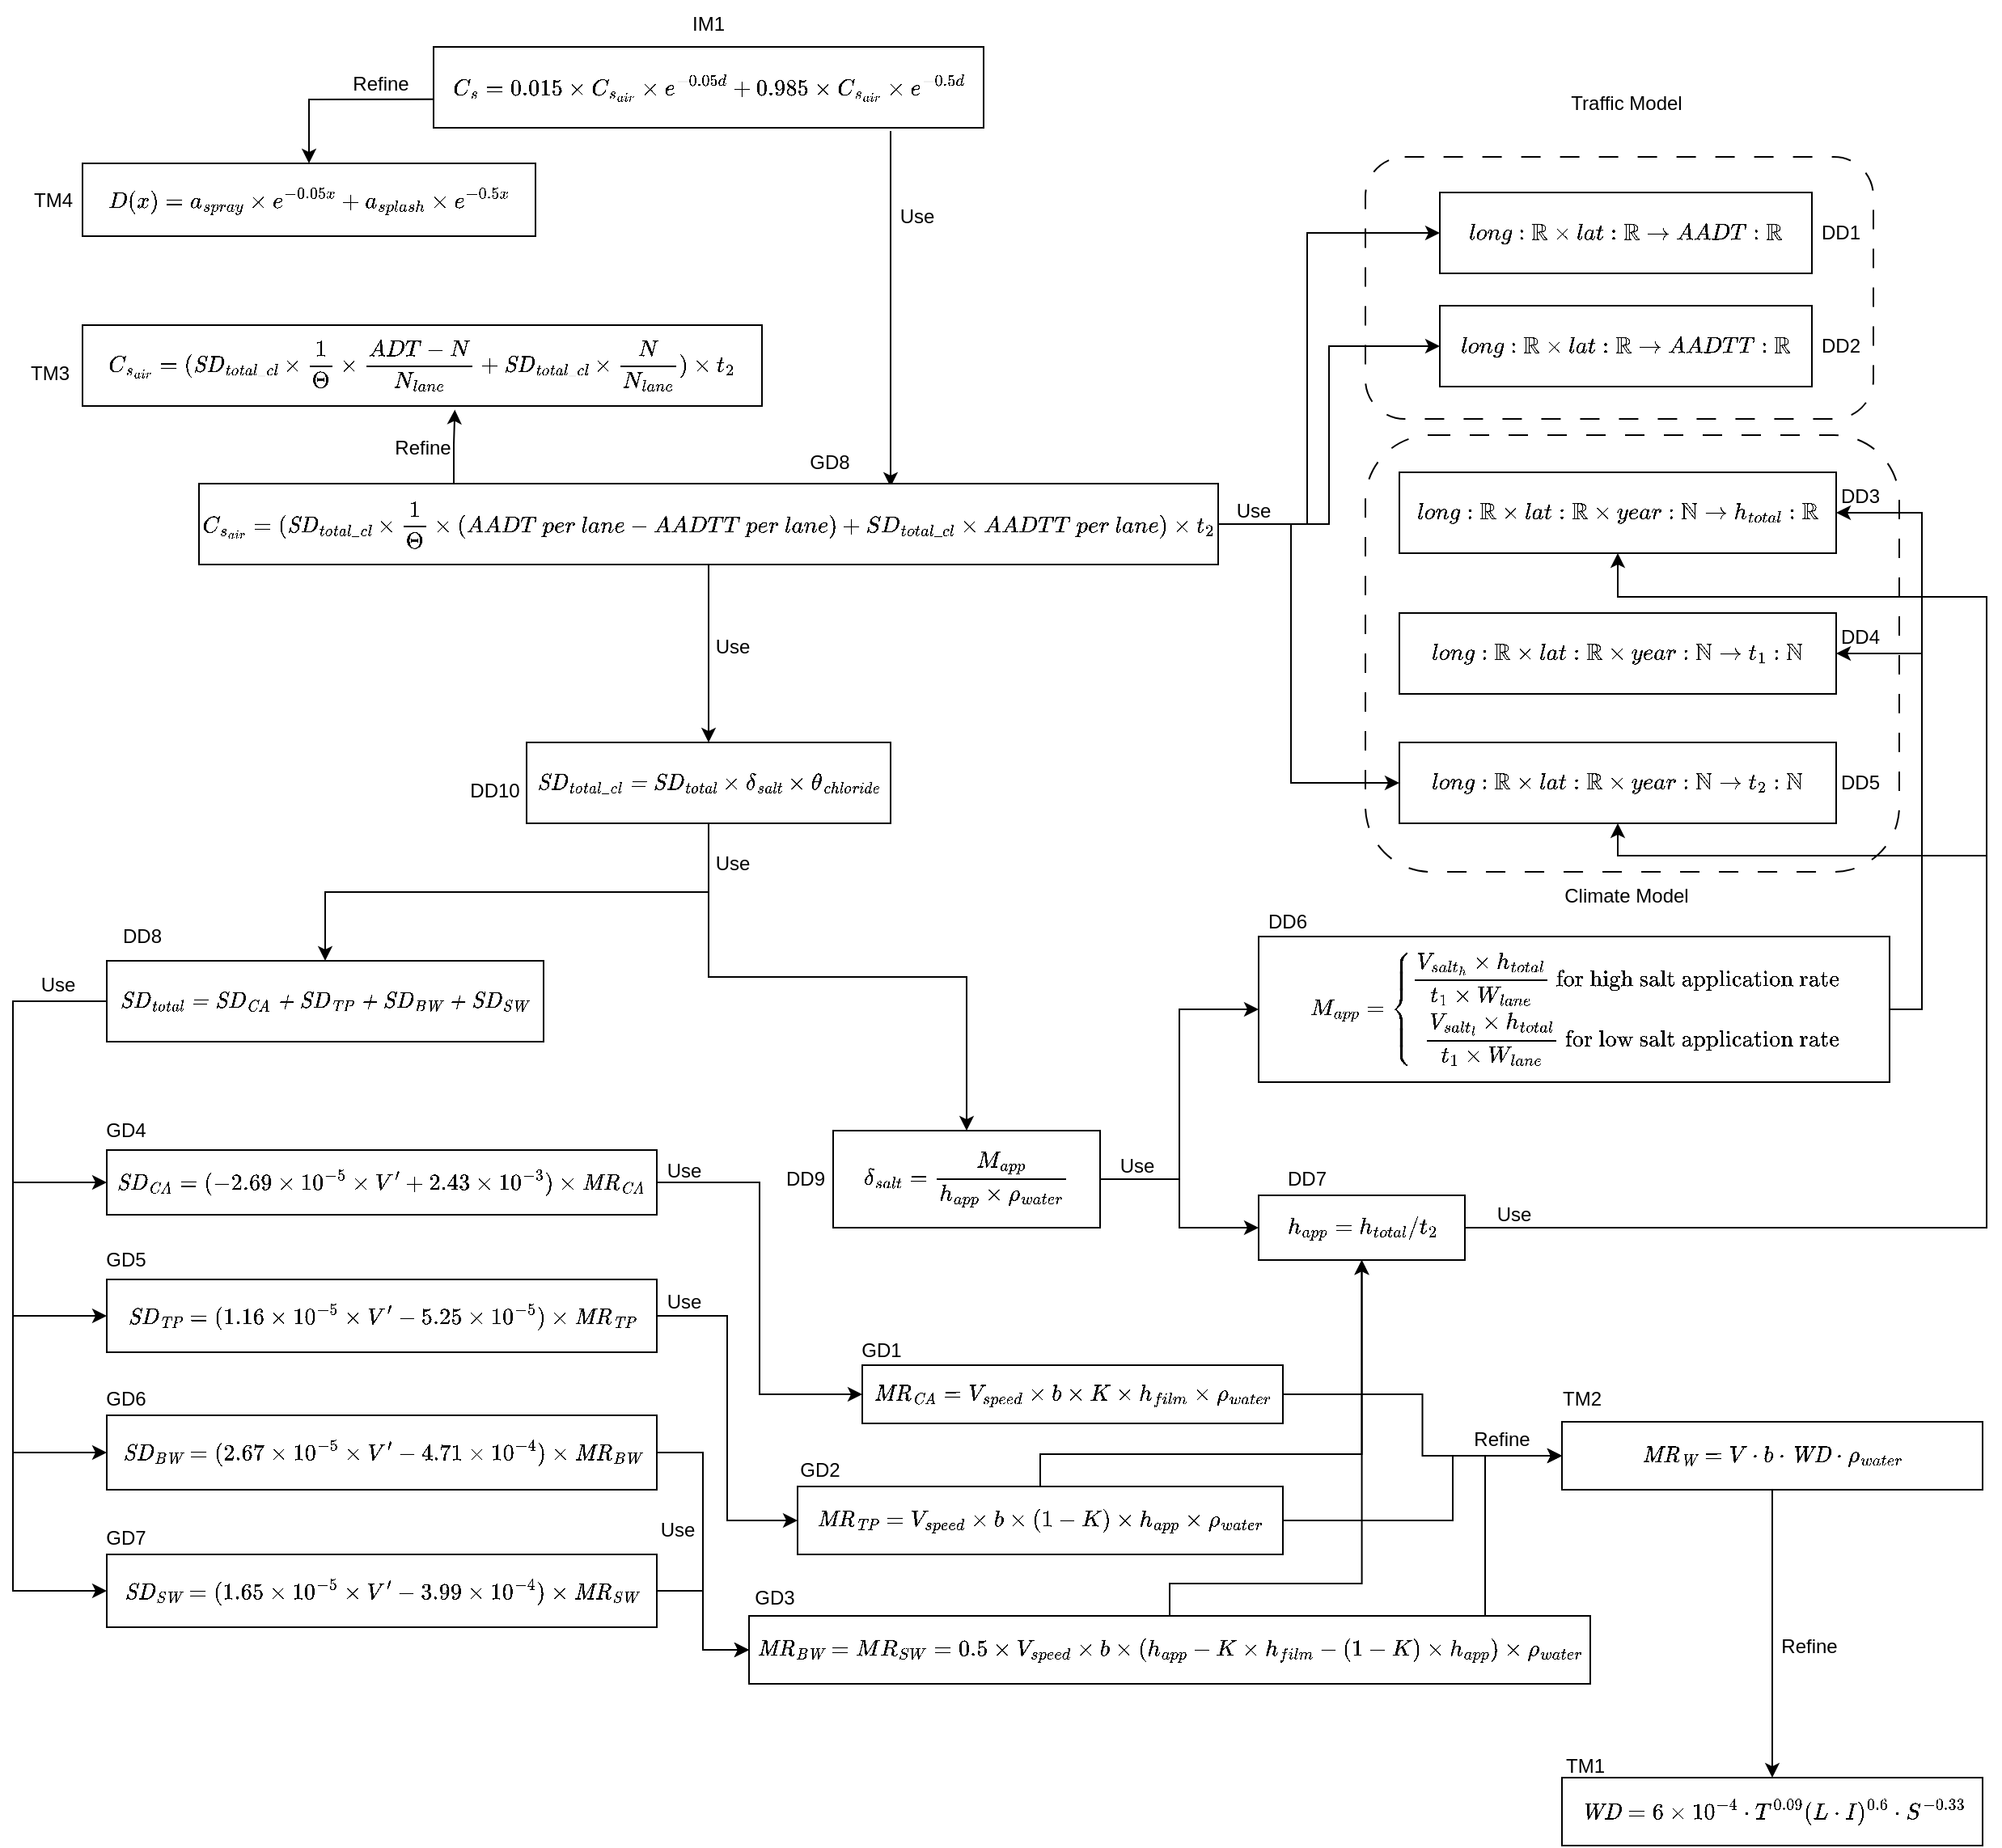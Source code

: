 <mxfile version="24.6.1" type="device">
  <diagram name="Page-1" id="1k6B99gD8dEa5np927o4">
    <mxGraphModel dx="2765" dy="2177" grid="1" gridSize="10" guides="1" tooltips="1" connect="1" arrows="1" fold="1" page="1" pageScale="1" pageWidth="850" pageHeight="1100" math="1" shadow="0">
      <root>
        <mxCell id="0" />
        <mxCell id="1" parent="0" />
        <mxCell id="QRUZjEv_CoTgl3wLpoFF-148" value="" style="group" vertex="1" connectable="0" parent="1">
          <mxGeometry x="3" y="-309" width="1227" height="1141" as="geometry" />
        </mxCell>
        <mxCell id="QRUZjEv_CoTgl3wLpoFF-10" value="" style="rounded=1;whiteSpace=wrap;html=1;fillColor=none;strokeColor=default;dashed=1;dashPattern=12 12;" vertex="1" parent="QRUZjEv_CoTgl3wLpoFF-148">
          <mxGeometry x="843" y="269" width="330" height="270" as="geometry" />
        </mxCell>
        <mxCell id="-X4KIvyzEZClRnqMIglF-11" value="GD8" style="text;html=1;align=center;verticalAlign=middle;whiteSpace=wrap;rounded=0;" parent="QRUZjEv_CoTgl3wLpoFF-148" vertex="1">
          <mxGeometry x="482" y="271" width="60" height="30" as="geometry" />
        </mxCell>
        <mxCell id="-X4KIvyzEZClRnqMIglF-14" value="IM1" style="text;html=1;align=center;verticalAlign=middle;whiteSpace=wrap;rounded=0;" parent="QRUZjEv_CoTgl3wLpoFF-148" vertex="1">
          <mxGeometry x="407" width="60" height="30" as="geometry" />
        </mxCell>
        <mxCell id="QRUZjEv_CoTgl3wLpoFF-20" style="edgeStyle=orthogonalEdgeStyle;rounded=0;orthogonalLoop=1;jettySize=auto;html=1;exitX=0;exitY=0.5;exitDx=0;exitDy=0;entryX=0.5;entryY=0;entryDx=0;entryDy=0;" edge="1" parent="QRUZjEv_CoTgl3wLpoFF-148" target="QRUZjEv_CoTgl3wLpoFF-19">
          <mxGeometry relative="1" as="geometry">
            <mxPoint x="410" y="61" as="sourcePoint" />
          </mxGeometry>
        </mxCell>
        <mxCell id="QRUZjEv_CoTgl3wLpoFF-62" style="edgeStyle=orthogonalEdgeStyle;rounded=0;orthogonalLoop=1;jettySize=auto;html=1;entryX=0.5;entryY=0;entryDx=0;entryDy=0;" edge="1" parent="QRUZjEv_CoTgl3wLpoFF-148">
          <mxGeometry relative="1" as="geometry">
            <mxPoint x="549.5" y="81" as="sourcePoint" />
            <mxPoint x="549.5" y="301" as="targetPoint" />
          </mxGeometry>
        </mxCell>
        <mxCell id="-X4KIvyzEZClRnqMIglF-18" value="$$C_s = 0.015 \times C_{s_{air}} \times e^{-0.05d} + 0.985 \times C_{s_{air}} \times e^{-0.5d}$$" style="rounded=0;whiteSpace=wrap;html=1;" parent="QRUZjEv_CoTgl3wLpoFF-148" vertex="1">
          <mxGeometry x="267" y="29" width="340" height="50" as="geometry" />
        </mxCell>
        <mxCell id="QRUZjEv_CoTgl3wLpoFF-63" style="edgeStyle=orthogonalEdgeStyle;rounded=0;orthogonalLoop=1;jettySize=auto;html=1;exitX=0.5;exitY=1;exitDx=0;exitDy=0;entryX=0.5;entryY=0;entryDx=0;entryDy=0;" edge="1" parent="QRUZjEv_CoTgl3wLpoFF-148" source="-X4KIvyzEZClRnqMIglF-19" target="QRUZjEv_CoTgl3wLpoFF-16">
          <mxGeometry relative="1" as="geometry" />
        </mxCell>
        <mxCell id="QRUZjEv_CoTgl3wLpoFF-106" style="edgeStyle=orthogonalEdgeStyle;rounded=0;orthogonalLoop=1;jettySize=auto;html=1;entryX=0;entryY=0.5;entryDx=0;entryDy=0;fontFamily=Helvetica;fontSize=12;fontColor=default;" edge="1" parent="QRUZjEv_CoTgl3wLpoFF-148" source="-X4KIvyzEZClRnqMIglF-19" target="-X4KIvyzEZClRnqMIglF-23">
          <mxGeometry relative="1" as="geometry">
            <Array as="points">
              <mxPoint x="807" y="324" />
              <mxPoint x="807" y="144" />
            </Array>
          </mxGeometry>
        </mxCell>
        <mxCell id="QRUZjEv_CoTgl3wLpoFF-107" style="edgeStyle=orthogonalEdgeStyle;rounded=0;orthogonalLoop=1;jettySize=auto;html=1;entryX=0;entryY=0.5;entryDx=0;entryDy=0;fontFamily=Helvetica;fontSize=12;fontColor=default;" edge="1" parent="QRUZjEv_CoTgl3wLpoFF-148" source="-X4KIvyzEZClRnqMIglF-19" target="-X4KIvyzEZClRnqMIglF-25">
          <mxGeometry relative="1" as="geometry" />
        </mxCell>
        <mxCell id="QRUZjEv_CoTgl3wLpoFF-116" style="edgeStyle=orthogonalEdgeStyle;rounded=0;orthogonalLoop=1;jettySize=auto;html=1;entryX=0;entryY=0.5;entryDx=0;entryDy=0;fontFamily=Helvetica;fontSize=12;fontColor=default;" edge="1" parent="QRUZjEv_CoTgl3wLpoFF-148" source="-X4KIvyzEZClRnqMIglF-19" target="QRUZjEv_CoTgl3wLpoFF-3">
          <mxGeometry relative="1" as="geometry">
            <Array as="points">
              <mxPoint x="797" y="324" />
              <mxPoint x="797" y="484" />
            </Array>
          </mxGeometry>
        </mxCell>
        <mxCell id="-X4KIvyzEZClRnqMIglF-19" value="$$C_{s_{air}} = (\mathit{SD_{total\_cl}} \times \frac{1}{\Theta} \times (AADT~ per~ lane - AADTT ~per~ lane) + SD_{total\_cl} \times AADTT ~per~ lane) \times t_2$$" style="rounded=0;whiteSpace=wrap;html=1;" parent="QRUZjEv_CoTgl3wLpoFF-148" vertex="1">
          <mxGeometry x="122" y="299" width="630" height="50" as="geometry" />
        </mxCell>
        <mxCell id="-X4KIvyzEZClRnqMIglF-22" value="Use" style="text;html=1;align=center;verticalAlign=middle;whiteSpace=wrap;rounded=0;" parent="QRUZjEv_CoTgl3wLpoFF-148" vertex="1">
          <mxGeometry x="536" y="119" width="60" height="30" as="geometry" />
        </mxCell>
        <mxCell id="QRUZjEv_CoTgl3wLpoFF-6" value="DD3" style="text;html=1;align=center;verticalAlign=middle;whiteSpace=wrap;rounded=0;" vertex="1" parent="QRUZjEv_CoTgl3wLpoFF-148">
          <mxGeometry x="1119" y="292" width="60" height="30" as="geometry" />
        </mxCell>
        <mxCell id="QRUZjEv_CoTgl3wLpoFF-7" value="DD4" style="text;html=1;align=center;verticalAlign=middle;whiteSpace=wrap;rounded=0;" vertex="1" parent="QRUZjEv_CoTgl3wLpoFF-148">
          <mxGeometry x="1119" y="379" width="60" height="30" as="geometry" />
        </mxCell>
        <mxCell id="QRUZjEv_CoTgl3wLpoFF-8" value="DD5" style="text;html=1;align=center;verticalAlign=middle;whiteSpace=wrap;rounded=0;" vertex="1" parent="QRUZjEv_CoTgl3wLpoFF-148">
          <mxGeometry x="1119" y="469" width="60" height="30" as="geometry" />
        </mxCell>
        <mxCell id="QRUZjEv_CoTgl3wLpoFF-102" style="edgeStyle=orthogonalEdgeStyle;rounded=0;orthogonalLoop=1;jettySize=auto;html=1;entryX=0.5;entryY=0;entryDx=0;entryDy=0;" edge="1" parent="QRUZjEv_CoTgl3wLpoFF-148" source="QRUZjEv_CoTgl3wLpoFF-16" target="QRUZjEv_CoTgl3wLpoFF-18">
          <mxGeometry relative="1" as="geometry" />
        </mxCell>
        <mxCell id="QRUZjEv_CoTgl3wLpoFF-103" style="edgeStyle=orthogonalEdgeStyle;rounded=0;orthogonalLoop=1;jettySize=auto;html=1;entryX=0.5;entryY=0;entryDx=0;entryDy=0;" edge="1" parent="QRUZjEv_CoTgl3wLpoFF-148" source="QRUZjEv_CoTgl3wLpoFF-16" target="QRUZjEv_CoTgl3wLpoFF-17">
          <mxGeometry relative="1" as="geometry" />
        </mxCell>
        <mxCell id="QRUZjEv_CoTgl3wLpoFF-16" value="$$\mathit{SD_{total\_cl} =SD_{total} \times \delta_{salt} \times \theta_{chloride}}$$" style="rounded=0;whiteSpace=wrap;html=1;" vertex="1" parent="QRUZjEv_CoTgl3wLpoFF-148">
          <mxGeometry x="324.5" y="459" width="225" height="50" as="geometry" />
        </mxCell>
        <mxCell id="QRUZjEv_CoTgl3wLpoFF-104" style="edgeStyle=orthogonalEdgeStyle;rounded=0;orthogonalLoop=1;jettySize=auto;html=1;entryX=0;entryY=0.5;entryDx=0;entryDy=0;fontFamily=Helvetica;fontSize=12;fontColor=default;" edge="1" parent="QRUZjEv_CoTgl3wLpoFF-148" source="QRUZjEv_CoTgl3wLpoFF-18" target="QRUZjEv_CoTgl3wLpoFF-25">
          <mxGeometry relative="1" as="geometry" />
        </mxCell>
        <mxCell id="QRUZjEv_CoTgl3wLpoFF-105" style="edgeStyle=orthogonalEdgeStyle;rounded=0;orthogonalLoop=1;jettySize=auto;html=1;entryX=0;entryY=0.5;entryDx=0;entryDy=0;fontFamily=Helvetica;fontSize=12;fontColor=default;" edge="1" parent="QRUZjEv_CoTgl3wLpoFF-148" source="QRUZjEv_CoTgl3wLpoFF-18" target="QRUZjEv_CoTgl3wLpoFF-26">
          <mxGeometry relative="1" as="geometry" />
        </mxCell>
        <mxCell id="QRUZjEv_CoTgl3wLpoFF-18" value="$$\delta_{salt} =\frac{M_{app}}{h_{app} \times \rho_{water}}$$" style="rounded=0;whiteSpace=wrap;html=1;" vertex="1" parent="QRUZjEv_CoTgl3wLpoFF-148">
          <mxGeometry x="514" y="699" width="165" height="60" as="geometry" />
        </mxCell>
        <mxCell id="QRUZjEv_CoTgl3wLpoFF-19" value="$$D(x) = a_{spray} \times e^{-0.05x} + a_{splash} \times e^{-0.5x}$$" style="rounded=0;whiteSpace=wrap;html=1;" vertex="1" parent="QRUZjEv_CoTgl3wLpoFF-148">
          <mxGeometry x="50" y="101" width="280" height="45" as="geometry" />
        </mxCell>
        <mxCell id="QRUZjEv_CoTgl3wLpoFF-21" value="Refine" style="text;html=1;align=center;verticalAlign=middle;resizable=0;points=[];autosize=1;strokeColor=none;fillColor=none;" vertex="1" parent="QRUZjEv_CoTgl3wLpoFF-148">
          <mxGeometry x="204" y="37" width="60" height="30" as="geometry" />
        </mxCell>
        <mxCell id="QRUZjEv_CoTgl3wLpoFF-22" value="DD10" style="text;html=1;align=center;verticalAlign=middle;whiteSpace=wrap;rounded=0;" vertex="1" parent="QRUZjEv_CoTgl3wLpoFF-148">
          <mxGeometry x="275" y="474" width="60" height="30" as="geometry" />
        </mxCell>
        <mxCell id="QRUZjEv_CoTgl3wLpoFF-24" value="DD9" style="text;html=1;align=center;verticalAlign=middle;whiteSpace=wrap;rounded=0;" vertex="1" parent="QRUZjEv_CoTgl3wLpoFF-148">
          <mxGeometry x="467" y="714" width="60" height="30" as="geometry" />
        </mxCell>
        <mxCell id="QRUZjEv_CoTgl3wLpoFF-111" style="edgeStyle=orthogonalEdgeStyle;rounded=0;orthogonalLoop=1;jettySize=auto;html=1;entryX=0.5;entryY=1;entryDx=0;entryDy=0;fontFamily=Helvetica;fontSize=12;fontColor=default;" edge="1" parent="QRUZjEv_CoTgl3wLpoFF-148" source="QRUZjEv_CoTgl3wLpoFF-26" target="QRUZjEv_CoTgl3wLpoFF-3">
          <mxGeometry relative="1" as="geometry">
            <Array as="points">
              <mxPoint x="1227" y="759" />
              <mxPoint x="1227" y="529" />
              <mxPoint x="999" y="529" />
            </Array>
          </mxGeometry>
        </mxCell>
        <mxCell id="QRUZjEv_CoTgl3wLpoFF-114" style="edgeStyle=orthogonalEdgeStyle;rounded=0;orthogonalLoop=1;jettySize=auto;html=1;entryX=0.5;entryY=1;entryDx=0;entryDy=0;fontFamily=Helvetica;fontSize=12;fontColor=default;" edge="1" parent="QRUZjEv_CoTgl3wLpoFF-148" source="QRUZjEv_CoTgl3wLpoFF-26" target="-X4KIvyzEZClRnqMIglF-26">
          <mxGeometry relative="1" as="geometry">
            <Array as="points">
              <mxPoint x="1227" y="759" />
              <mxPoint x="1227" y="369" />
              <mxPoint x="999" y="369" />
            </Array>
          </mxGeometry>
        </mxCell>
        <mxCell id="QRUZjEv_CoTgl3wLpoFF-26" value="$$h_{app} = h_{total}/t_2$$" style="rounded=0;whiteSpace=wrap;html=1;" vertex="1" parent="QRUZjEv_CoTgl3wLpoFF-148">
          <mxGeometry x="777" y="739" width="127.5" height="40" as="geometry" />
        </mxCell>
        <mxCell id="QRUZjEv_CoTgl3wLpoFF-28" value="DD7" style="text;html=1;align=center;verticalAlign=middle;whiteSpace=wrap;rounded=0;" vertex="1" parent="QRUZjEv_CoTgl3wLpoFF-148">
          <mxGeometry x="777" y="714" width="60" height="30" as="geometry" />
        </mxCell>
        <mxCell id="QRUZjEv_CoTgl3wLpoFF-52" value="TM4" style="text;html=1;align=center;verticalAlign=middle;whiteSpace=wrap;rounded=0;" vertex="1" parent="QRUZjEv_CoTgl3wLpoFF-148">
          <mxGeometry x="2" y="108.5" width="60" height="30" as="geometry" />
        </mxCell>
        <mxCell id="QRUZjEv_CoTgl3wLpoFF-53" value="$$C_{{s}_{air}} = (\mathit{SD_{total\_cl}} \times \frac{1}{\Theta} \times \frac{ADT-N}{N_{lane}}+ \mathit{SD_{total\_cl}} \times \frac{N}{N_{lane}}) \times t_2$$" style="rounded=0;whiteSpace=wrap;html=1;" vertex="1" parent="QRUZjEv_CoTgl3wLpoFF-148">
          <mxGeometry x="50" y="201" width="420" height="50" as="geometry" />
        </mxCell>
        <mxCell id="QRUZjEv_CoTgl3wLpoFF-54" value="TM3" style="text;html=1;align=center;verticalAlign=middle;whiteSpace=wrap;rounded=0;" vertex="1" parent="QRUZjEv_CoTgl3wLpoFF-148">
          <mxGeometry y="216" width="60" height="30" as="geometry" />
        </mxCell>
        <mxCell id="QRUZjEv_CoTgl3wLpoFF-59" value="$$\mathit{WD} = 6 \times 10^{-4} \cdot T^{0.09} (L \cdot I)^{0.6} \cdot S^{-0.33}$$" style="rounded=0;whiteSpace=wrap;html=1;" vertex="1" parent="QRUZjEv_CoTgl3wLpoFF-148">
          <mxGeometry x="964.5" y="1099" width="260" height="42" as="geometry" />
        </mxCell>
        <mxCell id="QRUZjEv_CoTgl3wLpoFF-60" value="TM1" style="text;html=1;align=center;verticalAlign=middle;whiteSpace=wrap;rounded=0;" vertex="1" parent="QRUZjEv_CoTgl3wLpoFF-148">
          <mxGeometry x="949" y="1077" width="60" height="30" as="geometry" />
        </mxCell>
        <mxCell id="QRUZjEv_CoTgl3wLpoFF-66" value="Use" style="text;html=1;align=center;verticalAlign=middle;whiteSpace=wrap;rounded=0;" vertex="1" parent="QRUZjEv_CoTgl3wLpoFF-148">
          <mxGeometry x="422" y="385" width="60" height="30" as="geometry" />
        </mxCell>
        <mxCell id="QRUZjEv_CoTgl3wLpoFF-72" value="Use" style="text;html=1;align=center;verticalAlign=middle;whiteSpace=wrap;rounded=0;" vertex="1" parent="QRUZjEv_CoTgl3wLpoFF-148">
          <mxGeometry x="672" y="706" width="60" height="30" as="geometry" />
        </mxCell>
        <mxCell id="QRUZjEv_CoTgl3wLpoFF-4" value="DD1" style="text;html=1;align=center;verticalAlign=middle;whiteSpace=wrap;rounded=0;" vertex="1" parent="QRUZjEv_CoTgl3wLpoFF-148">
          <mxGeometry x="1107" y="129" width="60" height="30" as="geometry" />
        </mxCell>
        <mxCell id="QRUZjEv_CoTgl3wLpoFF-5" value="DD2" style="text;html=1;align=center;verticalAlign=middle;whiteSpace=wrap;rounded=0;" vertex="1" parent="QRUZjEv_CoTgl3wLpoFF-148">
          <mxGeometry x="1107" y="199" width="60" height="30" as="geometry" />
        </mxCell>
        <mxCell id="QRUZjEv_CoTgl3wLpoFF-97" value="Refine" style="text;html=1;align=center;verticalAlign=middle;resizable=0;points=[];autosize=1;strokeColor=none;fillColor=none;" vertex="1" parent="QRUZjEv_CoTgl3wLpoFF-148">
          <mxGeometry x="230" y="262" width="60" height="30" as="geometry" />
        </mxCell>
        <mxCell id="QRUZjEv_CoTgl3wLpoFF-109" style="edgeStyle=orthogonalEdgeStyle;rounded=0;orthogonalLoop=1;jettySize=auto;html=1;entryX=1;entryY=0.5;entryDx=0;entryDy=0;fontFamily=Helvetica;fontSize=12;fontColor=default;" edge="1" parent="QRUZjEv_CoTgl3wLpoFF-148" source="QRUZjEv_CoTgl3wLpoFF-25" target="QRUZjEv_CoTgl3wLpoFF-2">
          <mxGeometry relative="1" as="geometry">
            <Array as="points">
              <mxPoint x="1187" y="624" />
              <mxPoint x="1187" y="404" />
            </Array>
          </mxGeometry>
        </mxCell>
        <mxCell id="QRUZjEv_CoTgl3wLpoFF-115" style="edgeStyle=orthogonalEdgeStyle;rounded=0;orthogonalLoop=1;jettySize=auto;html=1;entryX=1;entryY=0.5;entryDx=0;entryDy=0;fontFamily=Helvetica;fontSize=12;fontColor=default;" edge="1" parent="QRUZjEv_CoTgl3wLpoFF-148" source="QRUZjEv_CoTgl3wLpoFF-25" target="-X4KIvyzEZClRnqMIglF-26">
          <mxGeometry relative="1" as="geometry">
            <Array as="points">
              <mxPoint x="1187" y="624" />
              <mxPoint x="1187" y="317" />
            </Array>
          </mxGeometry>
        </mxCell>
        <mxCell id="QRUZjEv_CoTgl3wLpoFF-25" value="$$M_{app}= \left\{ \begin{aligned}&amp;nbsp;\frac{V_{salt_h} \times h_{total}}{t_1 \times W_{lane}} ~ \text{for high salt application rate} \\&lt;br&gt;&amp;nbsp;\frac{V_{salt_l} \times h_{total}}{t_1 \times W_{lane}} ~&amp;nbsp; \text{for low salt application rate}&amp;nbsp;\end{aligned} \right.$$" style="rounded=0;whiteSpace=wrap;html=1;fontStyle=1" vertex="1" parent="QRUZjEv_CoTgl3wLpoFF-148">
          <mxGeometry x="777" y="579" width="390" height="90" as="geometry" />
        </mxCell>
        <mxCell id="QRUZjEv_CoTgl3wLpoFF-27" value="DD6" style="text;html=1;align=center;verticalAlign=middle;whiteSpace=wrap;rounded=0;" vertex="1" parent="QRUZjEv_CoTgl3wLpoFF-148">
          <mxGeometry x="765" y="555" width="60" height="30" as="geometry" />
        </mxCell>
        <mxCell id="QRUZjEv_CoTgl3wLpoFF-1" value="" style="rounded=1;whiteSpace=wrap;html=1;fillColor=none;strokeColor=default;dashed=1;dashPattern=12 12;" vertex="1" parent="QRUZjEv_CoTgl3wLpoFF-148">
          <mxGeometry x="843" y="97" width="314" height="162" as="geometry" />
        </mxCell>
        <mxCell id="-X4KIvyzEZClRnqMIglF-23" value="$$long:\mathbb{R} \times lat:\mathbb{R} \rightarrow AADT: \mathbb{R} $$" style="rounded=0;whiteSpace=wrap;html=1;" parent="QRUZjEv_CoTgl3wLpoFF-148" vertex="1">
          <mxGeometry x="889" y="119" width="230" height="50" as="geometry" />
        </mxCell>
        <mxCell id="-X4KIvyzEZClRnqMIglF-25" value="$$long:\mathbb{R} \times lat:\mathbb{R} \rightarrow AADTT: \mathbb{R} $$" style="rounded=0;whiteSpace=wrap;html=1;" parent="QRUZjEv_CoTgl3wLpoFF-148" vertex="1">
          <mxGeometry x="889" y="189" width="230" height="50" as="geometry" />
        </mxCell>
        <mxCell id="-X4KIvyzEZClRnqMIglF-26" value="$$long:\mathbb{R} \times lat:\mathbb{R} \times year:\mathbb{N}&amp;nbsp; \rightarrow h_{total}: \mathbb{R}$$" style="rounded=0;whiteSpace=wrap;html=1;" parent="QRUZjEv_CoTgl3wLpoFF-148" vertex="1">
          <mxGeometry x="864" y="292" width="270" height="50" as="geometry" />
        </mxCell>
        <mxCell id="QRUZjEv_CoTgl3wLpoFF-2" value="$$long:\mathbb{R} \times lat:\mathbb{R} \times year:\mathbb{N}&amp;nbsp; \rightarrow t_1: \mathbb{N}$$" style="rounded=0;whiteSpace=wrap;html=1;" vertex="1" parent="QRUZjEv_CoTgl3wLpoFF-148">
          <mxGeometry x="864" y="379" width="270" height="50" as="geometry" />
        </mxCell>
        <mxCell id="QRUZjEv_CoTgl3wLpoFF-3" value="$$long:\mathbb{R} \times lat:\mathbb{R} \times year:\mathbb{N}&amp;nbsp; \rightarrow t_2: \mathbb{N}$$" style="rounded=0;whiteSpace=wrap;html=1;" vertex="1" parent="QRUZjEv_CoTgl3wLpoFF-148">
          <mxGeometry x="864" y="459" width="270" height="50" as="geometry" />
        </mxCell>
        <mxCell id="QRUZjEv_CoTgl3wLpoFF-9" value="Traffic Model" style="text;html=1;align=center;verticalAlign=middle;whiteSpace=wrap;rounded=0;" vertex="1" parent="QRUZjEv_CoTgl3wLpoFF-148">
          <mxGeometry x="956.5" y="49" width="95" height="30" as="geometry" />
        </mxCell>
        <mxCell id="QRUZjEv_CoTgl3wLpoFF-11" value="Climate Model" style="text;html=1;align=center;verticalAlign=middle;whiteSpace=wrap;rounded=0;" vertex="1" parent="QRUZjEv_CoTgl3wLpoFF-148">
          <mxGeometry x="956.5" y="539" width="95" height="30" as="geometry" />
        </mxCell>
        <mxCell id="QRUZjEv_CoTgl3wLpoFF-117" value="Use" style="text;html=1;align=center;verticalAlign=middle;whiteSpace=wrap;rounded=0;" vertex="1" parent="QRUZjEv_CoTgl3wLpoFF-148">
          <mxGeometry x="904.5" y="736" width="60" height="30" as="geometry" />
        </mxCell>
        <mxCell id="QRUZjEv_CoTgl3wLpoFF-118" value="Use" style="text;html=1;align=center;verticalAlign=middle;whiteSpace=wrap;rounded=0;" vertex="1" parent="QRUZjEv_CoTgl3wLpoFF-148">
          <mxGeometry x="744" y="301" width="60" height="30" as="geometry" />
        </mxCell>
        <mxCell id="QRUZjEv_CoTgl3wLpoFF-119" value="Use" style="text;html=1;align=center;verticalAlign=middle;whiteSpace=wrap;rounded=0;" vertex="1" parent="QRUZjEv_CoTgl3wLpoFF-148">
          <mxGeometry x="422" y="519" width="60" height="30" as="geometry" />
        </mxCell>
        <mxCell id="QRUZjEv_CoTgl3wLpoFF-120" style="edgeStyle=orthogonalEdgeStyle;rounded=0;orthogonalLoop=1;jettySize=auto;html=1;entryX=0;entryY=0.5;entryDx=0;entryDy=0;fontFamily=Helvetica;fontSize=12;fontColor=default;" edge="1" parent="QRUZjEv_CoTgl3wLpoFF-148" source="QRUZjEv_CoTgl3wLpoFF-17" target="QRUZjEv_CoTgl3wLpoFF-33">
          <mxGeometry relative="1" as="geometry">
            <Array as="points">
              <mxPoint x="7" y="619" />
              <mxPoint x="7" y="731" />
            </Array>
          </mxGeometry>
        </mxCell>
        <mxCell id="QRUZjEv_CoTgl3wLpoFF-121" style="edgeStyle=orthogonalEdgeStyle;rounded=0;orthogonalLoop=1;jettySize=auto;html=1;entryX=0;entryY=0.5;entryDx=0;entryDy=0;fontFamily=Helvetica;fontSize=12;fontColor=default;" edge="1" parent="QRUZjEv_CoTgl3wLpoFF-148" source="QRUZjEv_CoTgl3wLpoFF-17" target="QRUZjEv_CoTgl3wLpoFF-37">
          <mxGeometry relative="1" as="geometry">
            <Array as="points">
              <mxPoint x="7" y="619" />
              <mxPoint x="7" y="813" />
            </Array>
          </mxGeometry>
        </mxCell>
        <mxCell id="QRUZjEv_CoTgl3wLpoFF-122" style="edgeStyle=orthogonalEdgeStyle;rounded=0;orthogonalLoop=1;jettySize=auto;html=1;entryX=0;entryY=0.5;entryDx=0;entryDy=0;fontFamily=Helvetica;fontSize=12;fontColor=default;" edge="1" parent="QRUZjEv_CoTgl3wLpoFF-148" source="QRUZjEv_CoTgl3wLpoFF-17" target="QRUZjEv_CoTgl3wLpoFF-38">
          <mxGeometry relative="1" as="geometry">
            <Array as="points">
              <mxPoint x="7" y="619" />
              <mxPoint x="7" y="898" />
            </Array>
          </mxGeometry>
        </mxCell>
        <mxCell id="QRUZjEv_CoTgl3wLpoFF-123" style="edgeStyle=orthogonalEdgeStyle;rounded=0;orthogonalLoop=1;jettySize=auto;html=1;entryX=0;entryY=0.5;entryDx=0;entryDy=0;fontFamily=Helvetica;fontSize=12;fontColor=default;" edge="1" parent="QRUZjEv_CoTgl3wLpoFF-148" source="QRUZjEv_CoTgl3wLpoFF-17" target="QRUZjEv_CoTgl3wLpoFF-39">
          <mxGeometry relative="1" as="geometry">
            <Array as="points">
              <mxPoint x="7" y="619" />
              <mxPoint x="7" y="983" />
            </Array>
          </mxGeometry>
        </mxCell>
        <mxCell id="QRUZjEv_CoTgl3wLpoFF-17" value="$$\mathit{SD_{total} = SD_{CA} + SD_{TP} + SD_{BW} + SD_{SW}}$$" style="rounded=0;whiteSpace=wrap;html=1;" vertex="1" parent="QRUZjEv_CoTgl3wLpoFF-148">
          <mxGeometry x="65" y="594" width="270" height="50" as="geometry" />
        </mxCell>
        <mxCell id="QRUZjEv_CoTgl3wLpoFF-23" value="DD8" style="text;html=1;align=center;verticalAlign=middle;whiteSpace=wrap;rounded=0;" vertex="1" parent="QRUZjEv_CoTgl3wLpoFF-148">
          <mxGeometry x="57" y="564" width="60" height="30" as="geometry" />
        </mxCell>
        <mxCell id="QRUZjEv_CoTgl3wLpoFF-127" style="edgeStyle=orthogonalEdgeStyle;rounded=0;orthogonalLoop=1;jettySize=auto;html=1;entryX=0;entryY=0.5;entryDx=0;entryDy=0;fontFamily=Helvetica;fontSize=12;fontColor=default;" edge="1" parent="QRUZjEv_CoTgl3wLpoFF-148" source="QRUZjEv_CoTgl3wLpoFF-33" target="QRUZjEv_CoTgl3wLpoFF-44">
          <mxGeometry relative="1" as="geometry" />
        </mxCell>
        <mxCell id="QRUZjEv_CoTgl3wLpoFF-33" value="$$\mathit{SD_{CA}} = (-2.69 \times 10^{-5} \times V&#39; + 2.43 \times 10^{-3}) \times \mathit{MR_{CA}}$$" style="rounded=0;whiteSpace=wrap;html=1;" vertex="1" parent="QRUZjEv_CoTgl3wLpoFF-148">
          <mxGeometry x="65" y="711" width="340" height="40" as="geometry" />
        </mxCell>
        <mxCell id="QRUZjEv_CoTgl3wLpoFF-128" style="edgeStyle=orthogonalEdgeStyle;rounded=0;orthogonalLoop=1;jettySize=auto;html=1;entryX=0;entryY=0.5;entryDx=0;entryDy=0;fontFamily=Helvetica;fontSize=12;fontColor=default;" edge="1" parent="QRUZjEv_CoTgl3wLpoFF-148" source="QRUZjEv_CoTgl3wLpoFF-37" target="QRUZjEv_CoTgl3wLpoFF-48">
          <mxGeometry relative="1" as="geometry" />
        </mxCell>
        <mxCell id="QRUZjEv_CoTgl3wLpoFF-37" value="$$\mathit{SD_{TP}} = (1.16 \times 10^{-5} \times V&#39; - 5.25 \times 10^{-5}) \times \mathit{MR_{TP}}$$" style="rounded=0;whiteSpace=wrap;html=1;" vertex="1" parent="QRUZjEv_CoTgl3wLpoFF-148">
          <mxGeometry x="65" y="791" width="340" height="45" as="geometry" />
        </mxCell>
        <mxCell id="QRUZjEv_CoTgl3wLpoFF-131" style="edgeStyle=orthogonalEdgeStyle;rounded=0;orthogonalLoop=1;jettySize=auto;html=1;entryX=0;entryY=0.5;entryDx=0;entryDy=0;fontFamily=Helvetica;fontSize=12;fontColor=default;" edge="1" parent="QRUZjEv_CoTgl3wLpoFF-148" source="QRUZjEv_CoTgl3wLpoFF-38" target="QRUZjEv_CoTgl3wLpoFF-49">
          <mxGeometry relative="1" as="geometry" />
        </mxCell>
        <mxCell id="QRUZjEv_CoTgl3wLpoFF-38" value="$$\mathit{SD_{BW}} = (2.67 \times 10^{-5} \times V&#39; - 4.71 \times 10^{-4}) \times \mathit{MR_{BW}}$$" style="rounded=0;whiteSpace=wrap;html=1;" vertex="1" parent="QRUZjEv_CoTgl3wLpoFF-148">
          <mxGeometry x="65" y="875" width="340" height="46" as="geometry" />
        </mxCell>
        <mxCell id="QRUZjEv_CoTgl3wLpoFF-129" style="edgeStyle=orthogonalEdgeStyle;rounded=0;orthogonalLoop=1;jettySize=auto;html=1;entryX=0;entryY=0.5;entryDx=0;entryDy=0;fontFamily=Helvetica;fontSize=12;fontColor=default;" edge="1" parent="QRUZjEv_CoTgl3wLpoFF-148" source="QRUZjEv_CoTgl3wLpoFF-39" target="QRUZjEv_CoTgl3wLpoFF-49">
          <mxGeometry relative="1" as="geometry" />
        </mxCell>
        <mxCell id="QRUZjEv_CoTgl3wLpoFF-39" value="$$\mathit{SD_{SW}} = (1.65 \times 10^{-5} \times V&#39; - 3.99 \times 10^{-4}) \times \mathit{MR_{SW}}$$" style="rounded=0;whiteSpace=wrap;html=1;" vertex="1" parent="QRUZjEv_CoTgl3wLpoFF-148">
          <mxGeometry x="65" y="961" width="340" height="45" as="geometry" />
        </mxCell>
        <mxCell id="QRUZjEv_CoTgl3wLpoFF-40" value="GD4" style="text;html=1;align=center;verticalAlign=middle;whiteSpace=wrap;rounded=0;" vertex="1" parent="QRUZjEv_CoTgl3wLpoFF-148">
          <mxGeometry x="47" y="684" width="60" height="30" as="geometry" />
        </mxCell>
        <mxCell id="QRUZjEv_CoTgl3wLpoFF-42" value="GD5" style="text;html=1;align=center;verticalAlign=middle;whiteSpace=wrap;rounded=0;" vertex="1" parent="QRUZjEv_CoTgl3wLpoFF-148">
          <mxGeometry x="47" y="764" width="60" height="30" as="geometry" />
        </mxCell>
        <mxCell id="QRUZjEv_CoTgl3wLpoFF-124" value="Use" style="text;html=1;align=center;verticalAlign=middle;whiteSpace=wrap;rounded=0;" vertex="1" parent="QRUZjEv_CoTgl3wLpoFF-148">
          <mxGeometry x="5" y="594" width="60" height="30" as="geometry" />
        </mxCell>
        <mxCell id="QRUZjEv_CoTgl3wLpoFF-125" value="GD6" style="text;html=1;align=center;verticalAlign=middle;whiteSpace=wrap;rounded=0;" vertex="1" parent="QRUZjEv_CoTgl3wLpoFF-148">
          <mxGeometry x="47" y="850" width="60" height="30" as="geometry" />
        </mxCell>
        <mxCell id="QRUZjEv_CoTgl3wLpoFF-126" value="GD7" style="text;html=1;align=center;verticalAlign=middle;whiteSpace=wrap;rounded=0;" vertex="1" parent="QRUZjEv_CoTgl3wLpoFF-148">
          <mxGeometry x="47" y="936" width="60" height="30" as="geometry" />
        </mxCell>
        <mxCell id="QRUZjEv_CoTgl3wLpoFF-137" style="edgeStyle=orthogonalEdgeStyle;rounded=0;orthogonalLoop=1;jettySize=auto;html=1;entryX=0;entryY=0.5;entryDx=0;entryDy=0;fontFamily=Helvetica;fontSize=12;fontColor=default;" edge="1" parent="QRUZjEv_CoTgl3wLpoFF-148" source="QRUZjEv_CoTgl3wLpoFF-44" target="QRUZjEv_CoTgl3wLpoFF-57">
          <mxGeometry relative="1" as="geometry" />
        </mxCell>
        <mxCell id="QRUZjEv_CoTgl3wLpoFF-44" value="$$\mathit{MR_{CA}} = V_{speed} \times b \times K \times h_{film} \times \rho_{water}$$" style="rounded=0;whiteSpace=wrap;html=1;" vertex="1" parent="QRUZjEv_CoTgl3wLpoFF-148">
          <mxGeometry x="532" y="844" width="260" height="36" as="geometry" />
        </mxCell>
        <mxCell id="QRUZjEv_CoTgl3wLpoFF-45" value="GD1" style="text;html=1;align=center;verticalAlign=middle;whiteSpace=wrap;rounded=0;" vertex="1" parent="QRUZjEv_CoTgl3wLpoFF-148">
          <mxGeometry x="514" y="820" width="60" height="30" as="geometry" />
        </mxCell>
        <mxCell id="QRUZjEv_CoTgl3wLpoFF-46" value="GD2" style="text;html=1;align=center;verticalAlign=middle;whiteSpace=wrap;rounded=0;" vertex="1" parent="QRUZjEv_CoTgl3wLpoFF-148">
          <mxGeometry x="476" y="894" width="60" height="30" as="geometry" />
        </mxCell>
        <mxCell id="QRUZjEv_CoTgl3wLpoFF-139" style="edgeStyle=orthogonalEdgeStyle;rounded=0;orthogonalLoop=1;jettySize=auto;html=1;fontFamily=Helvetica;fontSize=12;fontColor=default;" edge="1" parent="QRUZjEv_CoTgl3wLpoFF-148" source="QRUZjEv_CoTgl3wLpoFF-48" target="QRUZjEv_CoTgl3wLpoFF-57">
          <mxGeometry relative="1" as="geometry">
            <Array as="points">
              <mxPoint x="897" y="940" />
              <mxPoint x="897" y="900" />
            </Array>
          </mxGeometry>
        </mxCell>
        <mxCell id="QRUZjEv_CoTgl3wLpoFF-146" style="edgeStyle=orthogonalEdgeStyle;rounded=0;orthogonalLoop=1;jettySize=auto;html=1;entryX=0.5;entryY=1;entryDx=0;entryDy=0;fontFamily=Helvetica;fontSize=12;fontColor=default;" edge="1" parent="QRUZjEv_CoTgl3wLpoFF-148" source="QRUZjEv_CoTgl3wLpoFF-48" target="QRUZjEv_CoTgl3wLpoFF-26">
          <mxGeometry relative="1" as="geometry">
            <Array as="points">
              <mxPoint x="642" y="899" />
              <mxPoint x="841" y="899" />
            </Array>
          </mxGeometry>
        </mxCell>
        <mxCell id="QRUZjEv_CoTgl3wLpoFF-48" value="$$\mathit{MR_{TP}} = V_{speed} \times b \times (1-K) \times h_{app} \times \rho_{water}$$" style="rounded=0;whiteSpace=wrap;html=1;" vertex="1" parent="QRUZjEv_CoTgl3wLpoFF-148">
          <mxGeometry x="492" y="919" width="300" height="42" as="geometry" />
        </mxCell>
        <mxCell id="QRUZjEv_CoTgl3wLpoFF-47" value="GD3" style="text;html=1;align=center;verticalAlign=middle;whiteSpace=wrap;rounded=0;" vertex="1" parent="QRUZjEv_CoTgl3wLpoFF-148">
          <mxGeometry x="448" y="973" width="60" height="30" as="geometry" />
        </mxCell>
        <mxCell id="QRUZjEv_CoTgl3wLpoFF-140" style="edgeStyle=orthogonalEdgeStyle;rounded=0;orthogonalLoop=1;jettySize=auto;html=1;entryX=0;entryY=0.5;entryDx=0;entryDy=0;fontFamily=Helvetica;fontSize=12;fontColor=default;" edge="1" parent="QRUZjEv_CoTgl3wLpoFF-148" source="QRUZjEv_CoTgl3wLpoFF-49" target="QRUZjEv_CoTgl3wLpoFF-57">
          <mxGeometry relative="1" as="geometry">
            <Array as="points">
              <mxPoint x="917" y="900" />
            </Array>
          </mxGeometry>
        </mxCell>
        <mxCell id="QRUZjEv_CoTgl3wLpoFF-147" style="edgeStyle=orthogonalEdgeStyle;rounded=0;orthogonalLoop=1;jettySize=auto;html=1;entryX=0.5;entryY=1;entryDx=0;entryDy=0;fontFamily=Helvetica;fontSize=12;fontColor=default;" edge="1" parent="QRUZjEv_CoTgl3wLpoFF-148" source="QRUZjEv_CoTgl3wLpoFF-49" target="QRUZjEv_CoTgl3wLpoFF-26">
          <mxGeometry relative="1" as="geometry">
            <Array as="points">
              <mxPoint x="722" y="979" />
              <mxPoint x="841" y="979" />
            </Array>
          </mxGeometry>
        </mxCell>
        <mxCell id="QRUZjEv_CoTgl3wLpoFF-49" value="$$\mathit{MR_{BW}} = MR_{SW} = 0.5 \times V_{speed} \times b \times (h_{app} - K \times h_{film} - (1-K) \times h_{app}) \times \rho_{water}$$" style="rounded=0;whiteSpace=wrap;html=1;" vertex="1" parent="QRUZjEv_CoTgl3wLpoFF-148">
          <mxGeometry x="462" y="999" width="520" height="42" as="geometry" />
        </mxCell>
        <mxCell id="QRUZjEv_CoTgl3wLpoFF-133" value="Use" style="text;html=1;align=center;verticalAlign=middle;whiteSpace=wrap;rounded=0;" vertex="1" parent="QRUZjEv_CoTgl3wLpoFF-148">
          <mxGeometry x="392" y="709" width="60" height="30" as="geometry" />
        </mxCell>
        <mxCell id="QRUZjEv_CoTgl3wLpoFF-134" value="Use" style="text;html=1;align=center;verticalAlign=middle;whiteSpace=wrap;rounded=0;" vertex="1" parent="QRUZjEv_CoTgl3wLpoFF-148">
          <mxGeometry x="392" y="790" width="60" height="30" as="geometry" />
        </mxCell>
        <mxCell id="QRUZjEv_CoTgl3wLpoFF-135" value="Use" style="text;html=1;align=center;verticalAlign=middle;whiteSpace=wrap;rounded=0;" vertex="1" parent="QRUZjEv_CoTgl3wLpoFF-148">
          <mxGeometry x="388" y="931" width="60" height="30" as="geometry" />
        </mxCell>
        <mxCell id="QRUZjEv_CoTgl3wLpoFF-142" style="edgeStyle=orthogonalEdgeStyle;rounded=0;orthogonalLoop=1;jettySize=auto;html=1;fontFamily=Helvetica;fontSize=12;fontColor=default;" edge="1" parent="QRUZjEv_CoTgl3wLpoFF-148" source="QRUZjEv_CoTgl3wLpoFF-57" target="QRUZjEv_CoTgl3wLpoFF-59">
          <mxGeometry relative="1" as="geometry" />
        </mxCell>
        <mxCell id="QRUZjEv_CoTgl3wLpoFF-57" value="$$\mathit{MR_W} = V \cdot b \cdot \mathit{WD} \cdot \rho_{water}$$" style="rounded=0;whiteSpace=wrap;html=1;" vertex="1" parent="QRUZjEv_CoTgl3wLpoFF-148">
          <mxGeometry x="964.5" y="879" width="260" height="42" as="geometry" />
        </mxCell>
        <mxCell id="QRUZjEv_CoTgl3wLpoFF-58" value="TM2" style="text;html=1;align=center;verticalAlign=middle;whiteSpace=wrap;rounded=0;" vertex="1" parent="QRUZjEv_CoTgl3wLpoFF-148">
          <mxGeometry x="947" y="850" width="60" height="30" as="geometry" />
        </mxCell>
        <mxCell id="QRUZjEv_CoTgl3wLpoFF-141" value="Refine" style="text;html=1;align=center;verticalAlign=middle;resizable=0;points=[];autosize=1;strokeColor=none;fillColor=none;" vertex="1" parent="QRUZjEv_CoTgl3wLpoFF-148">
          <mxGeometry x="896.5" y="875" width="60" height="30" as="geometry" />
        </mxCell>
        <mxCell id="QRUZjEv_CoTgl3wLpoFF-143" value="Refine" style="text;html=1;align=center;verticalAlign=middle;resizable=0;points=[];autosize=1;strokeColor=none;fillColor=none;" vertex="1" parent="QRUZjEv_CoTgl3wLpoFF-148">
          <mxGeometry x="1087" y="1003" width="60" height="30" as="geometry" />
        </mxCell>
        <mxCell id="QRUZjEv_CoTgl3wLpoFF-145" style="edgeStyle=orthogonalEdgeStyle;rounded=0;orthogonalLoop=1;jettySize=auto;html=1;exitX=0.25;exitY=0;exitDx=0;exitDy=0;entryX=0.548;entryY=1.046;entryDx=0;entryDy=0;entryPerimeter=0;fontFamily=Helvetica;fontSize=12;fontColor=default;" edge="1" parent="QRUZjEv_CoTgl3wLpoFF-148" source="-X4KIvyzEZClRnqMIglF-19" target="QRUZjEv_CoTgl3wLpoFF-53">
          <mxGeometry relative="1" as="geometry" />
        </mxCell>
      </root>
    </mxGraphModel>
  </diagram>
</mxfile>
